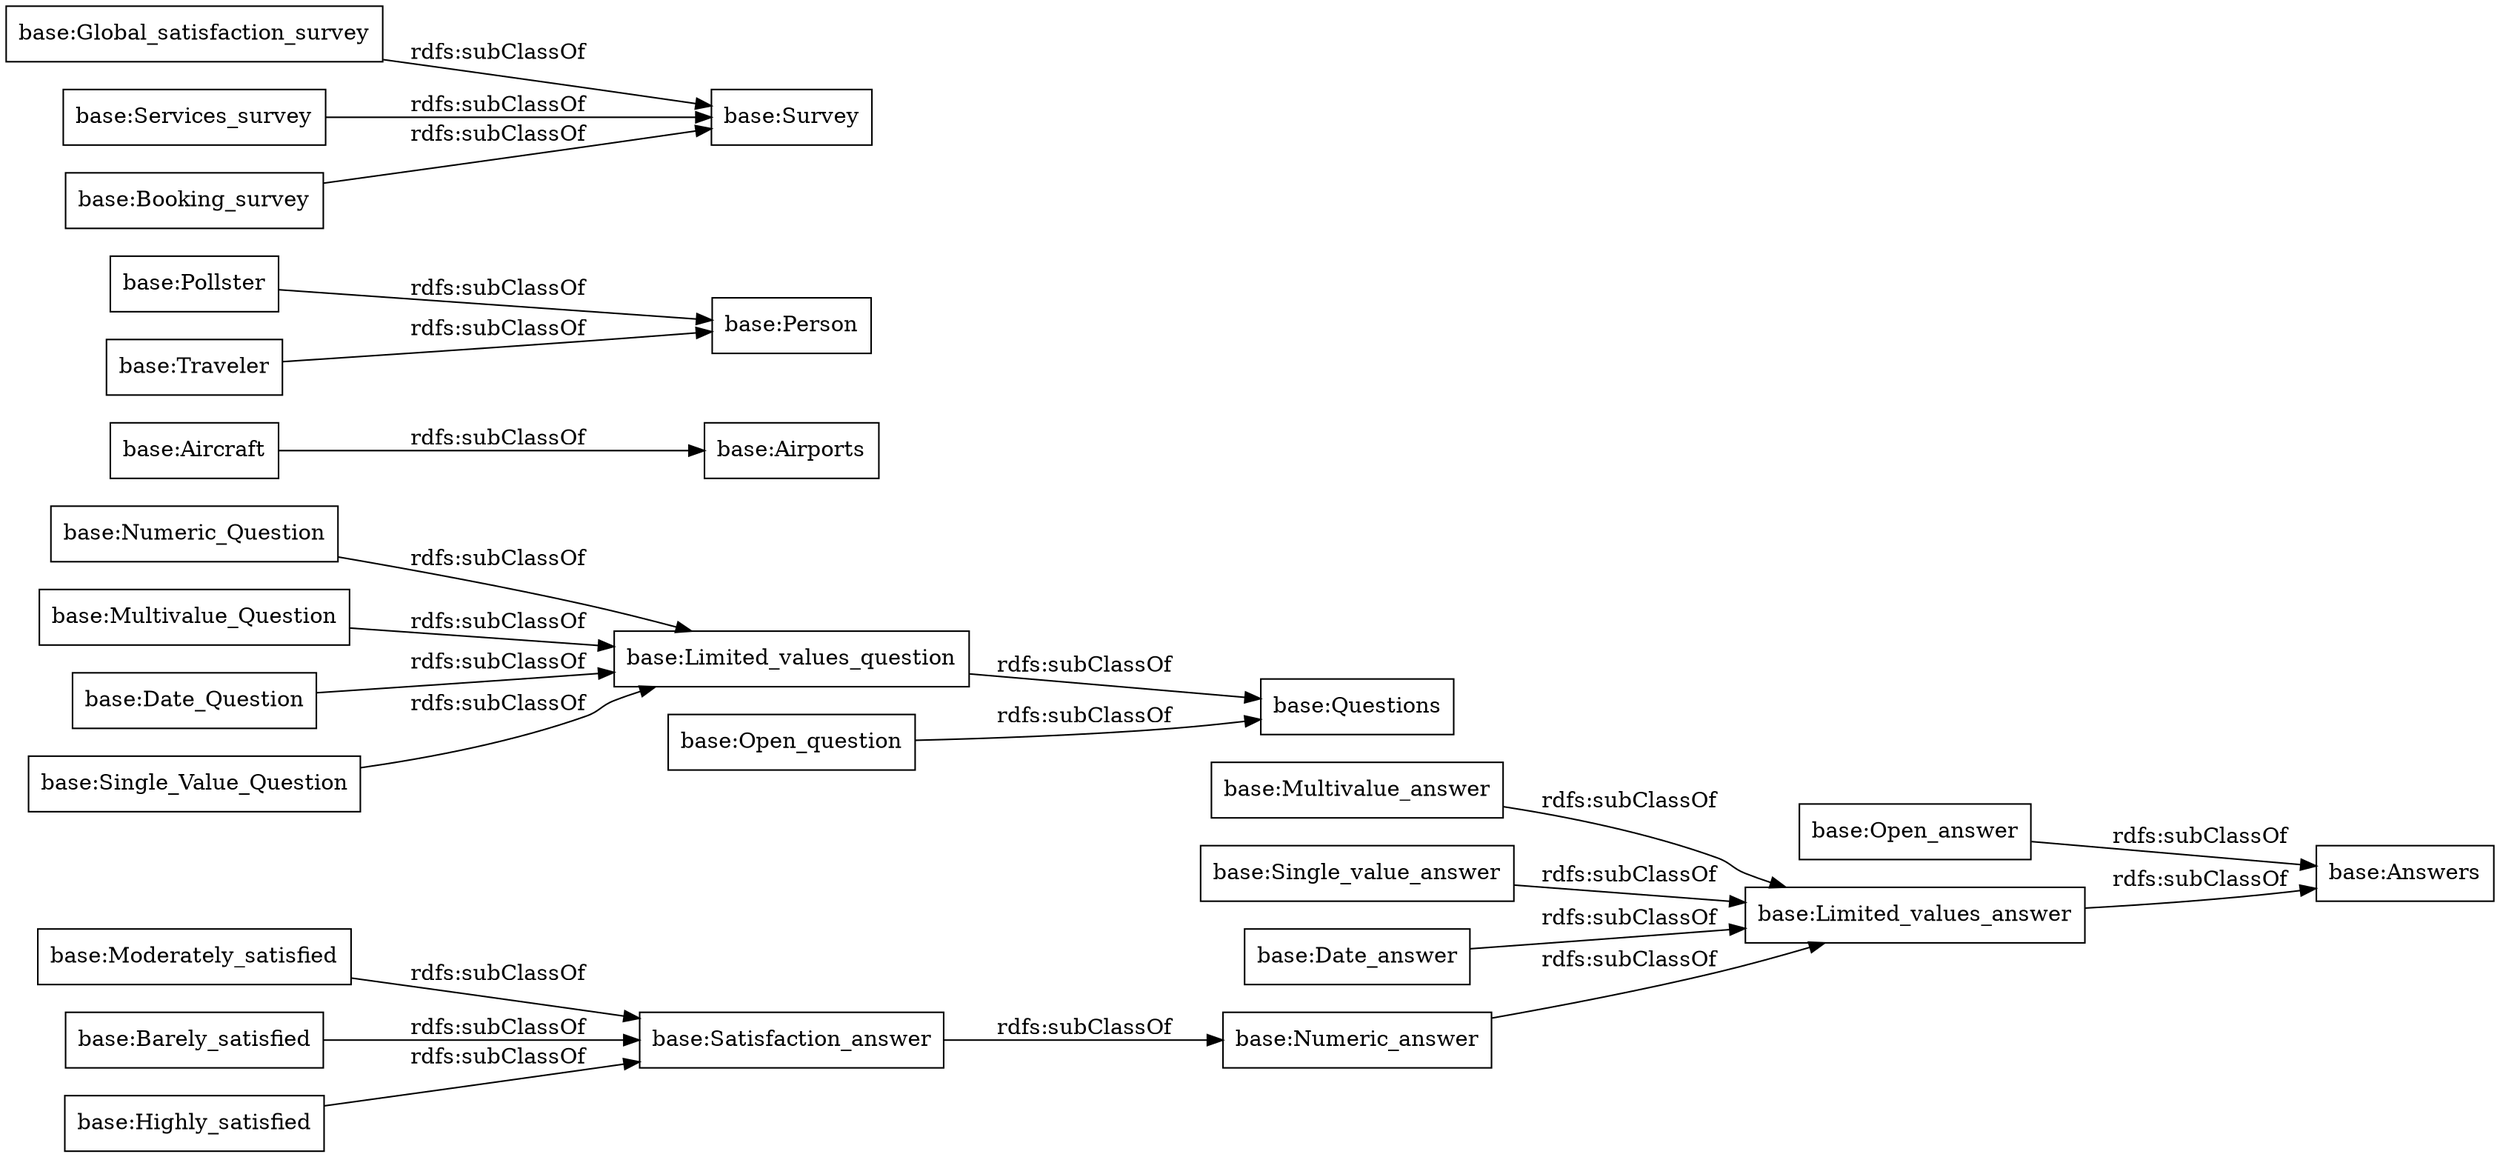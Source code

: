 digraph ar2dtool_diagram { 
rankdir=LR;
size="1000"
node [shape = rectangle, color="black"]; "base:Satisfaction_answer" "base:Numeric_Question" "base:Multivalue_answer" "base:Airports" "base:Pollster" "base:Limited_values_question" "base:Single_value_answer" "base:Open_answer" "base:Multivalue_Question" "base:Global_satisfaction_survey" "base:Date_answer" "base:Services_survey" "base:Limited_values_answer" "base:Date_Question" "base:Booking_survey" "base:Moderately_satisfied" "base:Questions" "base:Numeric_answer" "base:Single_Value_Question" "base:Person" "base:Open_question" "base:Barely_satisfied" "base:Survey" "base:Answers" "base:Highly_satisfied" "base:Aircraft" "base:Traveler" ; /*classes style*/
	"base:Global_satisfaction_survey" -> "base:Survey" [ label = "rdfs:subClassOf" ];
	"base:Traveler" -> "base:Person" [ label = "rdfs:subClassOf" ];
	"base:Open_question" -> "base:Questions" [ label = "rdfs:subClassOf" ];
	"base:Pollster" -> "base:Person" [ label = "rdfs:subClassOf" ];
	"base:Open_answer" -> "base:Answers" [ label = "rdfs:subClassOf" ];
	"base:Moderately_satisfied" -> "base:Satisfaction_answer" [ label = "rdfs:subClassOf" ];
	"base:Date_answer" -> "base:Limited_values_answer" [ label = "rdfs:subClassOf" ];
	"base:Aircraft" -> "base:Airports" [ label = "rdfs:subClassOf" ];
	"base:Limited_values_question" -> "base:Questions" [ label = "rdfs:subClassOf" ];
	"base:Highly_satisfied" -> "base:Satisfaction_answer" [ label = "rdfs:subClassOf" ];
	"base:Satisfaction_answer" -> "base:Numeric_answer" [ label = "rdfs:subClassOf" ];
	"base:Numeric_Question" -> "base:Limited_values_question" [ label = "rdfs:subClassOf" ];
	"base:Date_Question" -> "base:Limited_values_question" [ label = "rdfs:subClassOf" ];
	"base:Barely_satisfied" -> "base:Satisfaction_answer" [ label = "rdfs:subClassOf" ];
	"base:Limited_values_answer" -> "base:Answers" [ label = "rdfs:subClassOf" ];
	"base:Booking_survey" -> "base:Survey" [ label = "rdfs:subClassOf" ];
	"base:Multivalue_Question" -> "base:Limited_values_question" [ label = "rdfs:subClassOf" ];
	"base:Services_survey" -> "base:Survey" [ label = "rdfs:subClassOf" ];
	"base:Single_value_answer" -> "base:Limited_values_answer" [ label = "rdfs:subClassOf" ];
	"base:Numeric_answer" -> "base:Limited_values_answer" [ label = "rdfs:subClassOf" ];
	"base:Multivalue_answer" -> "base:Limited_values_answer" [ label = "rdfs:subClassOf" ];
	"base:Single_Value_Question" -> "base:Limited_values_question" [ label = "rdfs:subClassOf" ];

}
